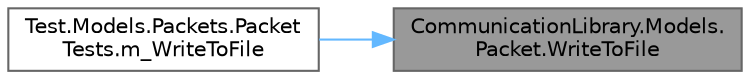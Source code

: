 digraph "CommunicationLibrary.Models.Packet.WriteToFile"
{
 // LATEX_PDF_SIZE
  bgcolor="transparent";
  edge [fontname=Helvetica,fontsize=10,labelfontname=Helvetica,labelfontsize=10];
  node [fontname=Helvetica,fontsize=10,shape=box,height=0.2,width=0.4];
  rankdir="RL";
  Node1 [label="CommunicationLibrary.Models.\lPacket.WriteToFile",height=0.2,width=0.4,color="gray40", fillcolor="grey60", style="filled", fontcolor="black",tooltip="Writes the packet bytes to a file in the specified directory and returns the full file path."];
  Node1 -> Node2 [dir="back",color="steelblue1",style="solid"];
  Node2 [label="Test.Models.Packets.Packet\lTests.m_WriteToFile",height=0.2,width=0.4,color="grey40", fillcolor="white", style="filled",URL="$class_test_1_1_models_1_1_packets_1_1_packet_tests.html#ab44849ca3597d30a52d51a0c965a8494",tooltip=" "];
}
